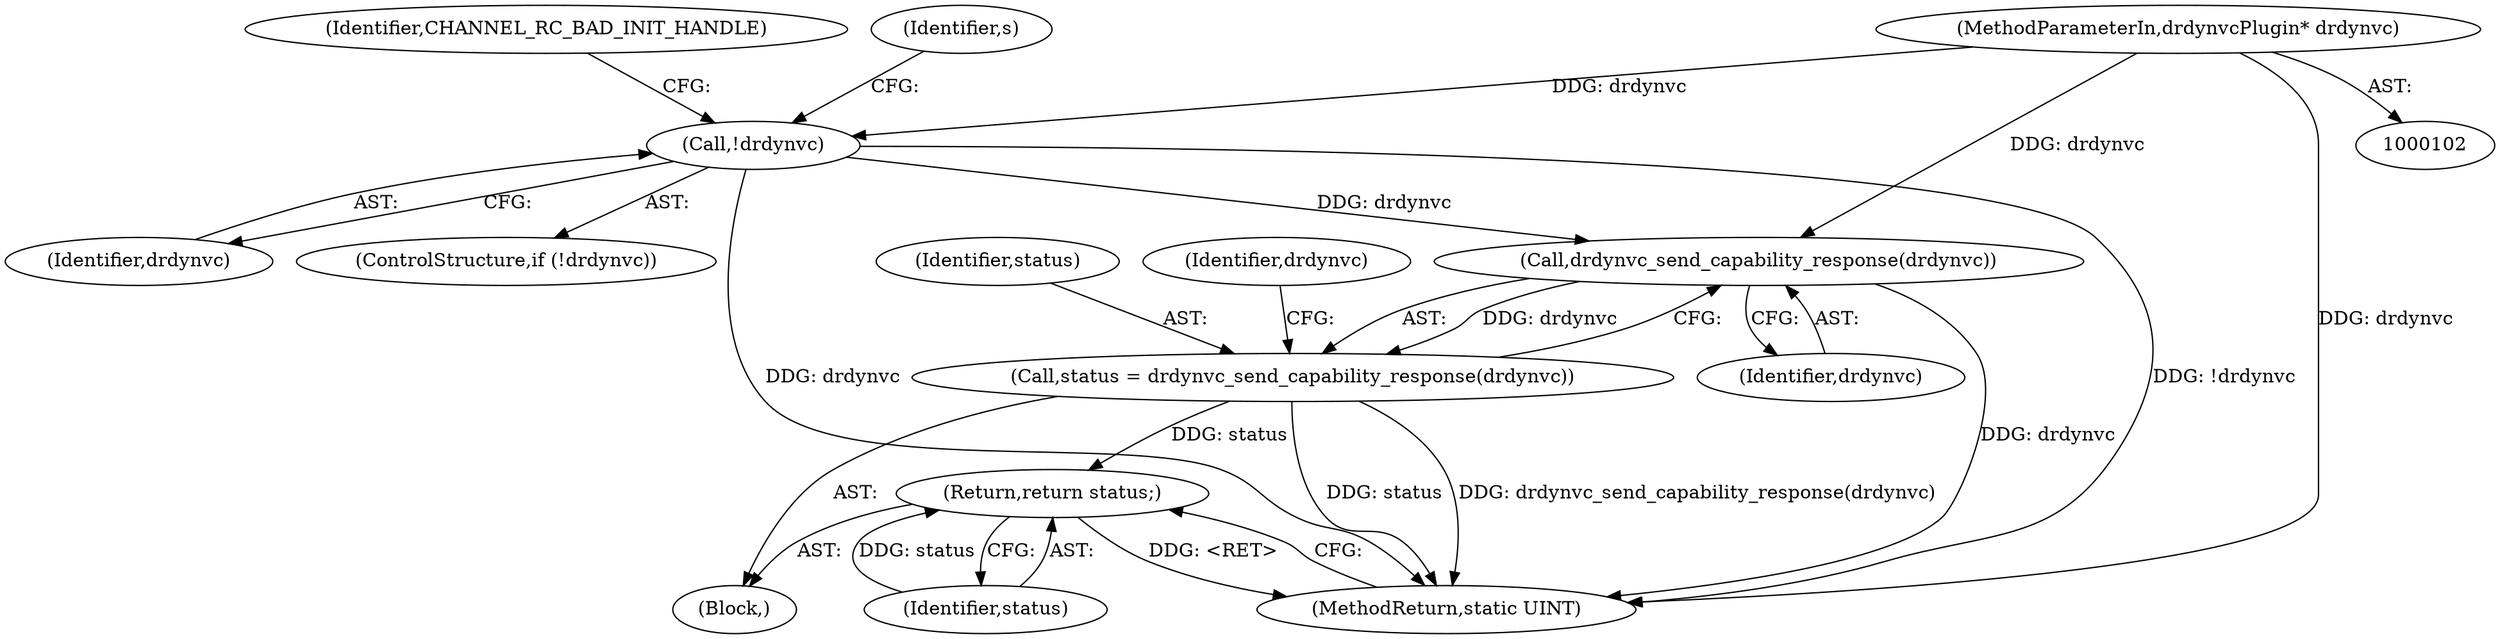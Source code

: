 digraph "0_FreeRDP_baee520e3dd9be6511c45a14c5f5e77784de1471_0@API" {
"1000179" [label="(Call,drdynvc_send_capability_response(drdynvc))"];
"1000110" [label="(Call,!drdynvc)"];
"1000103" [label="(MethodParameterIn,drdynvcPlugin* drdynvc)"];
"1000177" [label="(Call,status = drdynvc_send_capability_response(drdynvc))"];
"1000186" [label="(Return,return status;)"];
"1000188" [label="(MethodReturn,static UINT)"];
"1000117" [label="(Identifier,s)"];
"1000110" [label="(Call,!drdynvc)"];
"1000103" [label="(MethodParameterIn,drdynvcPlugin* drdynvc)"];
"1000183" [label="(Identifier,drdynvc)"];
"1000179" [label="(Call,drdynvc_send_capability_response(drdynvc))"];
"1000111" [label="(Identifier,drdynvc)"];
"1000180" [label="(Identifier,drdynvc)"];
"1000178" [label="(Identifier,status)"];
"1000109" [label="(ControlStructure,if (!drdynvc))"];
"1000113" [label="(Identifier,CHANNEL_RC_BAD_INIT_HANDLE)"];
"1000107" [label="(Block,)"];
"1000187" [label="(Identifier,status)"];
"1000177" [label="(Call,status = drdynvc_send_capability_response(drdynvc))"];
"1000186" [label="(Return,return status;)"];
"1000179" -> "1000177"  [label="AST: "];
"1000179" -> "1000180"  [label="CFG: "];
"1000180" -> "1000179"  [label="AST: "];
"1000177" -> "1000179"  [label="CFG: "];
"1000179" -> "1000188"  [label="DDG: drdynvc"];
"1000179" -> "1000177"  [label="DDG: drdynvc"];
"1000110" -> "1000179"  [label="DDG: drdynvc"];
"1000103" -> "1000179"  [label="DDG: drdynvc"];
"1000110" -> "1000109"  [label="AST: "];
"1000110" -> "1000111"  [label="CFG: "];
"1000111" -> "1000110"  [label="AST: "];
"1000113" -> "1000110"  [label="CFG: "];
"1000117" -> "1000110"  [label="CFG: "];
"1000110" -> "1000188"  [label="DDG: !drdynvc"];
"1000110" -> "1000188"  [label="DDG: drdynvc"];
"1000103" -> "1000110"  [label="DDG: drdynvc"];
"1000103" -> "1000102"  [label="AST: "];
"1000103" -> "1000188"  [label="DDG: drdynvc"];
"1000177" -> "1000107"  [label="AST: "];
"1000178" -> "1000177"  [label="AST: "];
"1000183" -> "1000177"  [label="CFG: "];
"1000177" -> "1000188"  [label="DDG: status"];
"1000177" -> "1000188"  [label="DDG: drdynvc_send_capability_response(drdynvc)"];
"1000177" -> "1000186"  [label="DDG: status"];
"1000186" -> "1000107"  [label="AST: "];
"1000186" -> "1000187"  [label="CFG: "];
"1000187" -> "1000186"  [label="AST: "];
"1000188" -> "1000186"  [label="CFG: "];
"1000186" -> "1000188"  [label="DDG: <RET>"];
"1000187" -> "1000186"  [label="DDG: status"];
}
